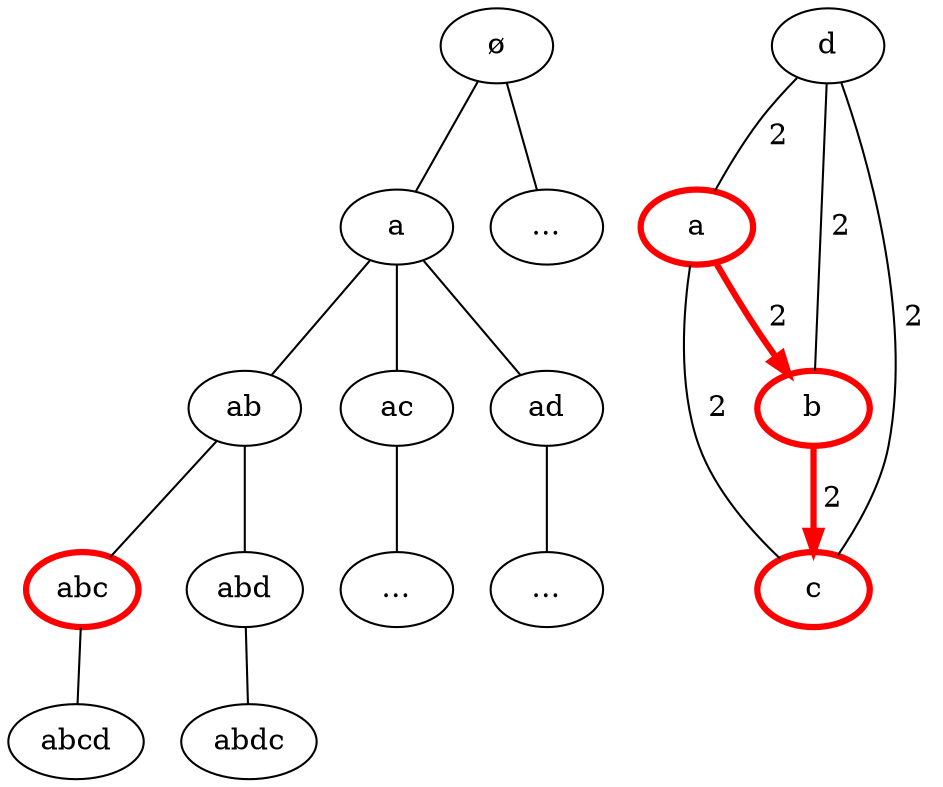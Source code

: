 graph g {
    ell3[label="…"];
    ell4[label="…"];
    abc[color=red,penwidth=3.0];
    ø -- a -- ab;
    ell1[label="…"];
    ø -- ell1;
    a -- ac;
    a -- ad;
    ac -- ell3;
    ad -- ell4;
    ab -- abc;
    ab -- abd;
    abc -- abcd;
    abd -- abdc;

    ao[label="a",color=red,penwidth=3.0];
    bo[label="b",color=red,penwidth=3.0];
    co[label="c",color=red,penwidth=3.0];
    do[label="d"];
    ao -- bo[label=" 2 ",color=red,penwidth=3.0, dir=forward];
    bo -- co[label=" 2 ",color=red,penwidth=3.0, dir=forward];
    co -- ao[label=" 2 "];
    do -- ao[label=" 2 "];
    do -- bo[label=" 2 "];
    do -- co[label=" 2 "];
}
